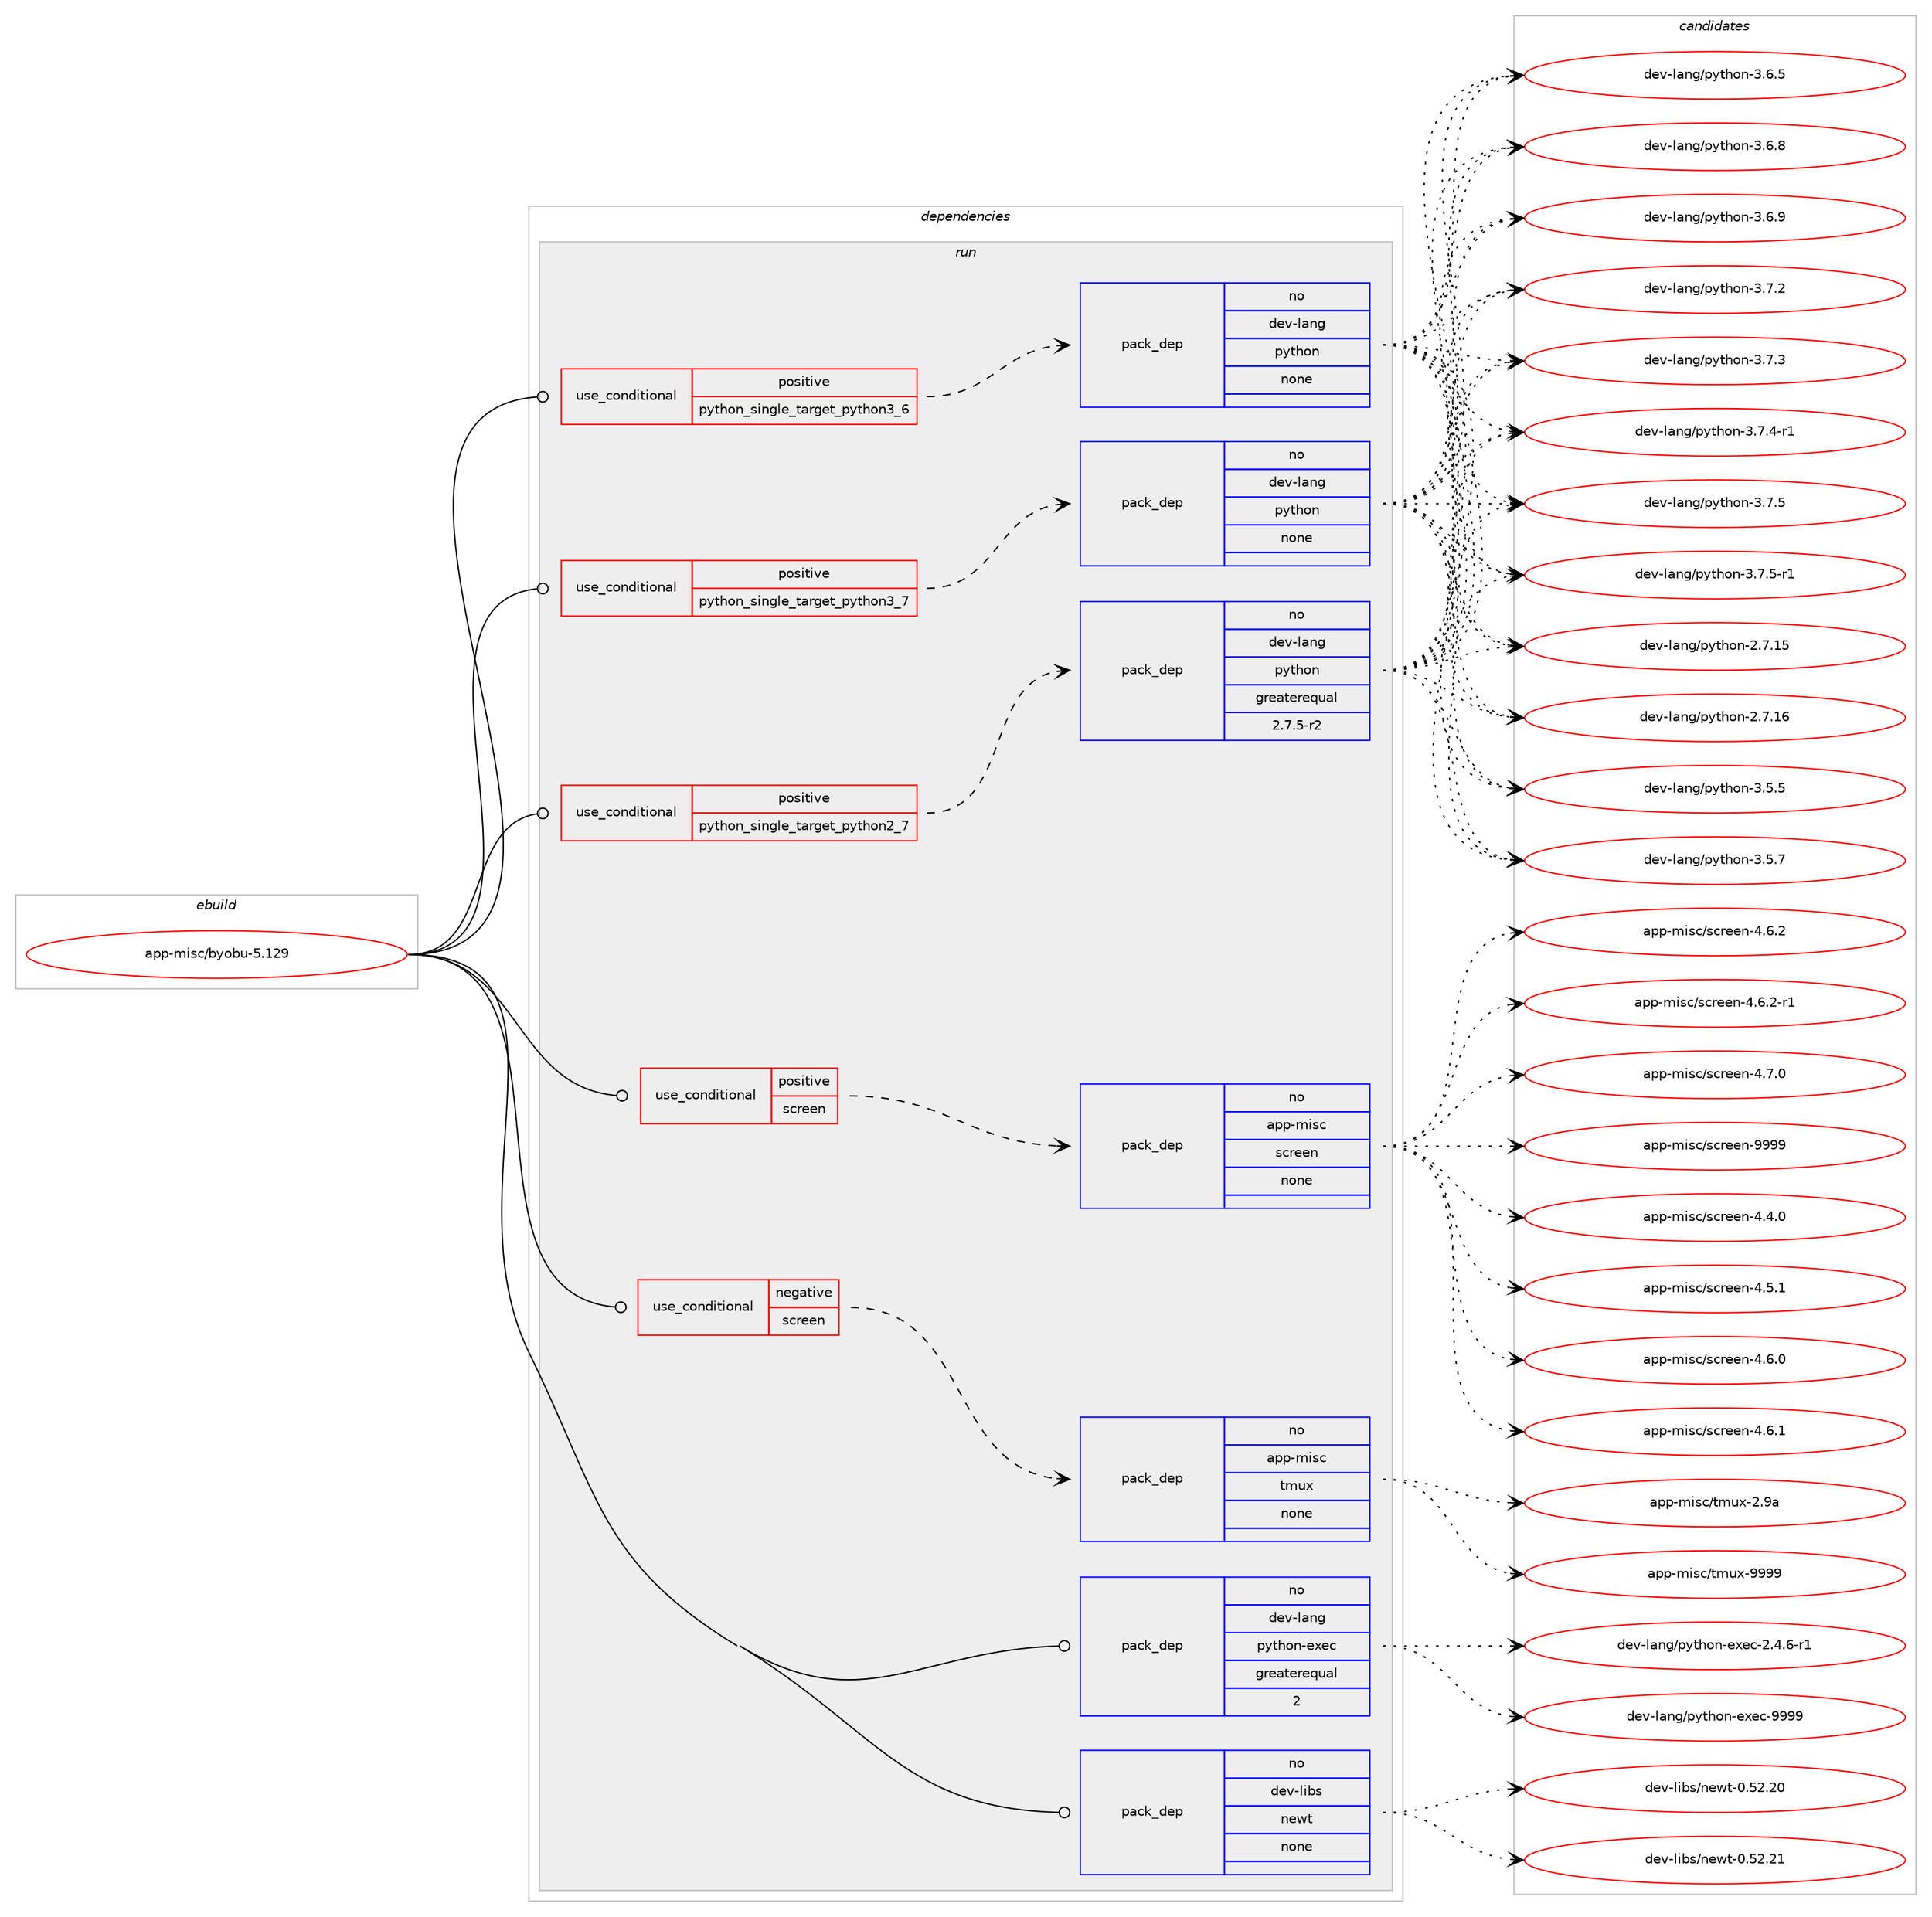 digraph prolog {

# *************
# Graph options
# *************

newrank=true;
concentrate=true;
compound=true;
graph [rankdir=LR,fontname=Helvetica,fontsize=10,ranksep=1.5];#, ranksep=2.5, nodesep=0.2];
edge  [arrowhead=vee];
node  [fontname=Helvetica,fontsize=10];

# **********
# The ebuild
# **********

subgraph cluster_leftcol {
color=gray;
rank=same;
label=<<i>ebuild</i>>;
id [label="app-misc/byobu-5.129", color=red, width=4, href="../app-misc/byobu-5.129.svg"];
}

# ****************
# The dependencies
# ****************

subgraph cluster_midcol {
color=gray;
label=<<i>dependencies</i>>;
subgraph cluster_compile {
fillcolor="#eeeeee";
style=filled;
label=<<i>compile</i>>;
}
subgraph cluster_compileandrun {
fillcolor="#eeeeee";
style=filled;
label=<<i>compile and run</i>>;
}
subgraph cluster_run {
fillcolor="#eeeeee";
style=filled;
label=<<i>run</i>>;
subgraph cond118910 {
dependency497841 [label=<<TABLE BORDER="0" CELLBORDER="1" CELLSPACING="0" CELLPADDING="4"><TR><TD ROWSPAN="3" CELLPADDING="10">use_conditional</TD></TR><TR><TD>negative</TD></TR><TR><TD>screen</TD></TR></TABLE>>, shape=none, color=red];
subgraph pack369949 {
dependency497842 [label=<<TABLE BORDER="0" CELLBORDER="1" CELLSPACING="0" CELLPADDING="4" WIDTH="220"><TR><TD ROWSPAN="6" CELLPADDING="30">pack_dep</TD></TR><TR><TD WIDTH="110">no</TD></TR><TR><TD>app-misc</TD></TR><TR><TD>tmux</TD></TR><TR><TD>none</TD></TR><TR><TD></TD></TR></TABLE>>, shape=none, color=blue];
}
dependency497841:e -> dependency497842:w [weight=20,style="dashed",arrowhead="vee"];
}
id:e -> dependency497841:w [weight=20,style="solid",arrowhead="odot"];
subgraph cond118911 {
dependency497843 [label=<<TABLE BORDER="0" CELLBORDER="1" CELLSPACING="0" CELLPADDING="4"><TR><TD ROWSPAN="3" CELLPADDING="10">use_conditional</TD></TR><TR><TD>positive</TD></TR><TR><TD>python_single_target_python2_7</TD></TR></TABLE>>, shape=none, color=red];
subgraph pack369950 {
dependency497844 [label=<<TABLE BORDER="0" CELLBORDER="1" CELLSPACING="0" CELLPADDING="4" WIDTH="220"><TR><TD ROWSPAN="6" CELLPADDING="30">pack_dep</TD></TR><TR><TD WIDTH="110">no</TD></TR><TR><TD>dev-lang</TD></TR><TR><TD>python</TD></TR><TR><TD>greaterequal</TD></TR><TR><TD>2.7.5-r2</TD></TR></TABLE>>, shape=none, color=blue];
}
dependency497843:e -> dependency497844:w [weight=20,style="dashed",arrowhead="vee"];
}
id:e -> dependency497843:w [weight=20,style="solid",arrowhead="odot"];
subgraph cond118912 {
dependency497845 [label=<<TABLE BORDER="0" CELLBORDER="1" CELLSPACING="0" CELLPADDING="4"><TR><TD ROWSPAN="3" CELLPADDING="10">use_conditional</TD></TR><TR><TD>positive</TD></TR><TR><TD>python_single_target_python3_6</TD></TR></TABLE>>, shape=none, color=red];
subgraph pack369951 {
dependency497846 [label=<<TABLE BORDER="0" CELLBORDER="1" CELLSPACING="0" CELLPADDING="4" WIDTH="220"><TR><TD ROWSPAN="6" CELLPADDING="30">pack_dep</TD></TR><TR><TD WIDTH="110">no</TD></TR><TR><TD>dev-lang</TD></TR><TR><TD>python</TD></TR><TR><TD>none</TD></TR><TR><TD></TD></TR></TABLE>>, shape=none, color=blue];
}
dependency497845:e -> dependency497846:w [weight=20,style="dashed",arrowhead="vee"];
}
id:e -> dependency497845:w [weight=20,style="solid",arrowhead="odot"];
subgraph cond118913 {
dependency497847 [label=<<TABLE BORDER="0" CELLBORDER="1" CELLSPACING="0" CELLPADDING="4"><TR><TD ROWSPAN="3" CELLPADDING="10">use_conditional</TD></TR><TR><TD>positive</TD></TR><TR><TD>python_single_target_python3_7</TD></TR></TABLE>>, shape=none, color=red];
subgraph pack369952 {
dependency497848 [label=<<TABLE BORDER="0" CELLBORDER="1" CELLSPACING="0" CELLPADDING="4" WIDTH="220"><TR><TD ROWSPAN="6" CELLPADDING="30">pack_dep</TD></TR><TR><TD WIDTH="110">no</TD></TR><TR><TD>dev-lang</TD></TR><TR><TD>python</TD></TR><TR><TD>none</TD></TR><TR><TD></TD></TR></TABLE>>, shape=none, color=blue];
}
dependency497847:e -> dependency497848:w [weight=20,style="dashed",arrowhead="vee"];
}
id:e -> dependency497847:w [weight=20,style="solid",arrowhead="odot"];
subgraph cond118914 {
dependency497849 [label=<<TABLE BORDER="0" CELLBORDER="1" CELLSPACING="0" CELLPADDING="4"><TR><TD ROWSPAN="3" CELLPADDING="10">use_conditional</TD></TR><TR><TD>positive</TD></TR><TR><TD>screen</TD></TR></TABLE>>, shape=none, color=red];
subgraph pack369953 {
dependency497850 [label=<<TABLE BORDER="0" CELLBORDER="1" CELLSPACING="0" CELLPADDING="4" WIDTH="220"><TR><TD ROWSPAN="6" CELLPADDING="30">pack_dep</TD></TR><TR><TD WIDTH="110">no</TD></TR><TR><TD>app-misc</TD></TR><TR><TD>screen</TD></TR><TR><TD>none</TD></TR><TR><TD></TD></TR></TABLE>>, shape=none, color=blue];
}
dependency497849:e -> dependency497850:w [weight=20,style="dashed",arrowhead="vee"];
}
id:e -> dependency497849:w [weight=20,style="solid",arrowhead="odot"];
subgraph pack369954 {
dependency497851 [label=<<TABLE BORDER="0" CELLBORDER="1" CELLSPACING="0" CELLPADDING="4" WIDTH="220"><TR><TD ROWSPAN="6" CELLPADDING="30">pack_dep</TD></TR><TR><TD WIDTH="110">no</TD></TR><TR><TD>dev-lang</TD></TR><TR><TD>python-exec</TD></TR><TR><TD>greaterequal</TD></TR><TR><TD>2</TD></TR></TABLE>>, shape=none, color=blue];
}
id:e -> dependency497851:w [weight=20,style="solid",arrowhead="odot"];
subgraph pack369955 {
dependency497852 [label=<<TABLE BORDER="0" CELLBORDER="1" CELLSPACING="0" CELLPADDING="4" WIDTH="220"><TR><TD ROWSPAN="6" CELLPADDING="30">pack_dep</TD></TR><TR><TD WIDTH="110">no</TD></TR><TR><TD>dev-libs</TD></TR><TR><TD>newt</TD></TR><TR><TD>none</TD></TR><TR><TD></TD></TR></TABLE>>, shape=none, color=blue];
}
id:e -> dependency497852:w [weight=20,style="solid",arrowhead="odot"];
}
}

# **************
# The candidates
# **************

subgraph cluster_choices {
rank=same;
color=gray;
label=<<i>candidates</i>>;

subgraph choice369949 {
color=black;
nodesep=1;
choice971121124510910511599471161091171204550465797 [label="app-misc/tmux-2.9a", color=red, width=4,href="../app-misc/tmux-2.9a.svg"];
choice971121124510910511599471161091171204557575757 [label="app-misc/tmux-9999", color=red, width=4,href="../app-misc/tmux-9999.svg"];
dependency497842:e -> choice971121124510910511599471161091171204550465797:w [style=dotted,weight="100"];
dependency497842:e -> choice971121124510910511599471161091171204557575757:w [style=dotted,weight="100"];
}
subgraph choice369950 {
color=black;
nodesep=1;
choice10010111845108971101034711212111610411111045504655464953 [label="dev-lang/python-2.7.15", color=red, width=4,href="../dev-lang/python-2.7.15.svg"];
choice10010111845108971101034711212111610411111045504655464954 [label="dev-lang/python-2.7.16", color=red, width=4,href="../dev-lang/python-2.7.16.svg"];
choice100101118451089711010347112121116104111110455146534653 [label="dev-lang/python-3.5.5", color=red, width=4,href="../dev-lang/python-3.5.5.svg"];
choice100101118451089711010347112121116104111110455146534655 [label="dev-lang/python-3.5.7", color=red, width=4,href="../dev-lang/python-3.5.7.svg"];
choice100101118451089711010347112121116104111110455146544653 [label="dev-lang/python-3.6.5", color=red, width=4,href="../dev-lang/python-3.6.5.svg"];
choice100101118451089711010347112121116104111110455146544656 [label="dev-lang/python-3.6.8", color=red, width=4,href="../dev-lang/python-3.6.8.svg"];
choice100101118451089711010347112121116104111110455146544657 [label="dev-lang/python-3.6.9", color=red, width=4,href="../dev-lang/python-3.6.9.svg"];
choice100101118451089711010347112121116104111110455146554650 [label="dev-lang/python-3.7.2", color=red, width=4,href="../dev-lang/python-3.7.2.svg"];
choice100101118451089711010347112121116104111110455146554651 [label="dev-lang/python-3.7.3", color=red, width=4,href="../dev-lang/python-3.7.3.svg"];
choice1001011184510897110103471121211161041111104551465546524511449 [label="dev-lang/python-3.7.4-r1", color=red, width=4,href="../dev-lang/python-3.7.4-r1.svg"];
choice100101118451089711010347112121116104111110455146554653 [label="dev-lang/python-3.7.5", color=red, width=4,href="../dev-lang/python-3.7.5.svg"];
choice1001011184510897110103471121211161041111104551465546534511449 [label="dev-lang/python-3.7.5-r1", color=red, width=4,href="../dev-lang/python-3.7.5-r1.svg"];
dependency497844:e -> choice10010111845108971101034711212111610411111045504655464953:w [style=dotted,weight="100"];
dependency497844:e -> choice10010111845108971101034711212111610411111045504655464954:w [style=dotted,weight="100"];
dependency497844:e -> choice100101118451089711010347112121116104111110455146534653:w [style=dotted,weight="100"];
dependency497844:e -> choice100101118451089711010347112121116104111110455146534655:w [style=dotted,weight="100"];
dependency497844:e -> choice100101118451089711010347112121116104111110455146544653:w [style=dotted,weight="100"];
dependency497844:e -> choice100101118451089711010347112121116104111110455146544656:w [style=dotted,weight="100"];
dependency497844:e -> choice100101118451089711010347112121116104111110455146544657:w [style=dotted,weight="100"];
dependency497844:e -> choice100101118451089711010347112121116104111110455146554650:w [style=dotted,weight="100"];
dependency497844:e -> choice100101118451089711010347112121116104111110455146554651:w [style=dotted,weight="100"];
dependency497844:e -> choice1001011184510897110103471121211161041111104551465546524511449:w [style=dotted,weight="100"];
dependency497844:e -> choice100101118451089711010347112121116104111110455146554653:w [style=dotted,weight="100"];
dependency497844:e -> choice1001011184510897110103471121211161041111104551465546534511449:w [style=dotted,weight="100"];
}
subgraph choice369951 {
color=black;
nodesep=1;
choice10010111845108971101034711212111610411111045504655464953 [label="dev-lang/python-2.7.15", color=red, width=4,href="../dev-lang/python-2.7.15.svg"];
choice10010111845108971101034711212111610411111045504655464954 [label="dev-lang/python-2.7.16", color=red, width=4,href="../dev-lang/python-2.7.16.svg"];
choice100101118451089711010347112121116104111110455146534653 [label="dev-lang/python-3.5.5", color=red, width=4,href="../dev-lang/python-3.5.5.svg"];
choice100101118451089711010347112121116104111110455146534655 [label="dev-lang/python-3.5.7", color=red, width=4,href="../dev-lang/python-3.5.7.svg"];
choice100101118451089711010347112121116104111110455146544653 [label="dev-lang/python-3.6.5", color=red, width=4,href="../dev-lang/python-3.6.5.svg"];
choice100101118451089711010347112121116104111110455146544656 [label="dev-lang/python-3.6.8", color=red, width=4,href="../dev-lang/python-3.6.8.svg"];
choice100101118451089711010347112121116104111110455146544657 [label="dev-lang/python-3.6.9", color=red, width=4,href="../dev-lang/python-3.6.9.svg"];
choice100101118451089711010347112121116104111110455146554650 [label="dev-lang/python-3.7.2", color=red, width=4,href="../dev-lang/python-3.7.2.svg"];
choice100101118451089711010347112121116104111110455146554651 [label="dev-lang/python-3.7.3", color=red, width=4,href="../dev-lang/python-3.7.3.svg"];
choice1001011184510897110103471121211161041111104551465546524511449 [label="dev-lang/python-3.7.4-r1", color=red, width=4,href="../dev-lang/python-3.7.4-r1.svg"];
choice100101118451089711010347112121116104111110455146554653 [label="dev-lang/python-3.7.5", color=red, width=4,href="../dev-lang/python-3.7.5.svg"];
choice1001011184510897110103471121211161041111104551465546534511449 [label="dev-lang/python-3.7.5-r1", color=red, width=4,href="../dev-lang/python-3.7.5-r1.svg"];
dependency497846:e -> choice10010111845108971101034711212111610411111045504655464953:w [style=dotted,weight="100"];
dependency497846:e -> choice10010111845108971101034711212111610411111045504655464954:w [style=dotted,weight="100"];
dependency497846:e -> choice100101118451089711010347112121116104111110455146534653:w [style=dotted,weight="100"];
dependency497846:e -> choice100101118451089711010347112121116104111110455146534655:w [style=dotted,weight="100"];
dependency497846:e -> choice100101118451089711010347112121116104111110455146544653:w [style=dotted,weight="100"];
dependency497846:e -> choice100101118451089711010347112121116104111110455146544656:w [style=dotted,weight="100"];
dependency497846:e -> choice100101118451089711010347112121116104111110455146544657:w [style=dotted,weight="100"];
dependency497846:e -> choice100101118451089711010347112121116104111110455146554650:w [style=dotted,weight="100"];
dependency497846:e -> choice100101118451089711010347112121116104111110455146554651:w [style=dotted,weight="100"];
dependency497846:e -> choice1001011184510897110103471121211161041111104551465546524511449:w [style=dotted,weight="100"];
dependency497846:e -> choice100101118451089711010347112121116104111110455146554653:w [style=dotted,weight="100"];
dependency497846:e -> choice1001011184510897110103471121211161041111104551465546534511449:w [style=dotted,weight="100"];
}
subgraph choice369952 {
color=black;
nodesep=1;
choice10010111845108971101034711212111610411111045504655464953 [label="dev-lang/python-2.7.15", color=red, width=4,href="../dev-lang/python-2.7.15.svg"];
choice10010111845108971101034711212111610411111045504655464954 [label="dev-lang/python-2.7.16", color=red, width=4,href="../dev-lang/python-2.7.16.svg"];
choice100101118451089711010347112121116104111110455146534653 [label="dev-lang/python-3.5.5", color=red, width=4,href="../dev-lang/python-3.5.5.svg"];
choice100101118451089711010347112121116104111110455146534655 [label="dev-lang/python-3.5.7", color=red, width=4,href="../dev-lang/python-3.5.7.svg"];
choice100101118451089711010347112121116104111110455146544653 [label="dev-lang/python-3.6.5", color=red, width=4,href="../dev-lang/python-3.6.5.svg"];
choice100101118451089711010347112121116104111110455146544656 [label="dev-lang/python-3.6.8", color=red, width=4,href="../dev-lang/python-3.6.8.svg"];
choice100101118451089711010347112121116104111110455146544657 [label="dev-lang/python-3.6.9", color=red, width=4,href="../dev-lang/python-3.6.9.svg"];
choice100101118451089711010347112121116104111110455146554650 [label="dev-lang/python-3.7.2", color=red, width=4,href="../dev-lang/python-3.7.2.svg"];
choice100101118451089711010347112121116104111110455146554651 [label="dev-lang/python-3.7.3", color=red, width=4,href="../dev-lang/python-3.7.3.svg"];
choice1001011184510897110103471121211161041111104551465546524511449 [label="dev-lang/python-3.7.4-r1", color=red, width=4,href="../dev-lang/python-3.7.4-r1.svg"];
choice100101118451089711010347112121116104111110455146554653 [label="dev-lang/python-3.7.5", color=red, width=4,href="../dev-lang/python-3.7.5.svg"];
choice1001011184510897110103471121211161041111104551465546534511449 [label="dev-lang/python-3.7.5-r1", color=red, width=4,href="../dev-lang/python-3.7.5-r1.svg"];
dependency497848:e -> choice10010111845108971101034711212111610411111045504655464953:w [style=dotted,weight="100"];
dependency497848:e -> choice10010111845108971101034711212111610411111045504655464954:w [style=dotted,weight="100"];
dependency497848:e -> choice100101118451089711010347112121116104111110455146534653:w [style=dotted,weight="100"];
dependency497848:e -> choice100101118451089711010347112121116104111110455146534655:w [style=dotted,weight="100"];
dependency497848:e -> choice100101118451089711010347112121116104111110455146544653:w [style=dotted,weight="100"];
dependency497848:e -> choice100101118451089711010347112121116104111110455146544656:w [style=dotted,weight="100"];
dependency497848:e -> choice100101118451089711010347112121116104111110455146544657:w [style=dotted,weight="100"];
dependency497848:e -> choice100101118451089711010347112121116104111110455146554650:w [style=dotted,weight="100"];
dependency497848:e -> choice100101118451089711010347112121116104111110455146554651:w [style=dotted,weight="100"];
dependency497848:e -> choice1001011184510897110103471121211161041111104551465546524511449:w [style=dotted,weight="100"];
dependency497848:e -> choice100101118451089711010347112121116104111110455146554653:w [style=dotted,weight="100"];
dependency497848:e -> choice1001011184510897110103471121211161041111104551465546534511449:w [style=dotted,weight="100"];
}
subgraph choice369953 {
color=black;
nodesep=1;
choice9711211245109105115994711599114101101110455246524648 [label="app-misc/screen-4.4.0", color=red, width=4,href="../app-misc/screen-4.4.0.svg"];
choice9711211245109105115994711599114101101110455246534649 [label="app-misc/screen-4.5.1", color=red, width=4,href="../app-misc/screen-4.5.1.svg"];
choice9711211245109105115994711599114101101110455246544648 [label="app-misc/screen-4.6.0", color=red, width=4,href="../app-misc/screen-4.6.0.svg"];
choice9711211245109105115994711599114101101110455246544649 [label="app-misc/screen-4.6.1", color=red, width=4,href="../app-misc/screen-4.6.1.svg"];
choice9711211245109105115994711599114101101110455246544650 [label="app-misc/screen-4.6.2", color=red, width=4,href="../app-misc/screen-4.6.2.svg"];
choice97112112451091051159947115991141011011104552465446504511449 [label="app-misc/screen-4.6.2-r1", color=red, width=4,href="../app-misc/screen-4.6.2-r1.svg"];
choice9711211245109105115994711599114101101110455246554648 [label="app-misc/screen-4.7.0", color=red, width=4,href="../app-misc/screen-4.7.0.svg"];
choice97112112451091051159947115991141011011104557575757 [label="app-misc/screen-9999", color=red, width=4,href="../app-misc/screen-9999.svg"];
dependency497850:e -> choice9711211245109105115994711599114101101110455246524648:w [style=dotted,weight="100"];
dependency497850:e -> choice9711211245109105115994711599114101101110455246534649:w [style=dotted,weight="100"];
dependency497850:e -> choice9711211245109105115994711599114101101110455246544648:w [style=dotted,weight="100"];
dependency497850:e -> choice9711211245109105115994711599114101101110455246544649:w [style=dotted,weight="100"];
dependency497850:e -> choice9711211245109105115994711599114101101110455246544650:w [style=dotted,weight="100"];
dependency497850:e -> choice97112112451091051159947115991141011011104552465446504511449:w [style=dotted,weight="100"];
dependency497850:e -> choice9711211245109105115994711599114101101110455246554648:w [style=dotted,weight="100"];
dependency497850:e -> choice97112112451091051159947115991141011011104557575757:w [style=dotted,weight="100"];
}
subgraph choice369954 {
color=black;
nodesep=1;
choice10010111845108971101034711212111610411111045101120101994550465246544511449 [label="dev-lang/python-exec-2.4.6-r1", color=red, width=4,href="../dev-lang/python-exec-2.4.6-r1.svg"];
choice10010111845108971101034711212111610411111045101120101994557575757 [label="dev-lang/python-exec-9999", color=red, width=4,href="../dev-lang/python-exec-9999.svg"];
dependency497851:e -> choice10010111845108971101034711212111610411111045101120101994550465246544511449:w [style=dotted,weight="100"];
dependency497851:e -> choice10010111845108971101034711212111610411111045101120101994557575757:w [style=dotted,weight="100"];
}
subgraph choice369955 {
color=black;
nodesep=1;
choice1001011184510810598115471101011191164548465350465048 [label="dev-libs/newt-0.52.20", color=red, width=4,href="../dev-libs/newt-0.52.20.svg"];
choice1001011184510810598115471101011191164548465350465049 [label="dev-libs/newt-0.52.21", color=red, width=4,href="../dev-libs/newt-0.52.21.svg"];
dependency497852:e -> choice1001011184510810598115471101011191164548465350465048:w [style=dotted,weight="100"];
dependency497852:e -> choice1001011184510810598115471101011191164548465350465049:w [style=dotted,weight="100"];
}
}

}
